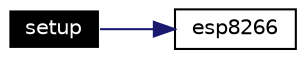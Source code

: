 digraph G
{
  edge [fontname="Helvetica",fontsize=10,labelfontname="Helvetica",labelfontsize=10];
  node [fontname="Helvetica",fontsize=10,shape=record];
  rankdir=LR;
  Node1 [label="setup",height=0.2,width=0.4,color="white", fillcolor="black", style="filled" fontcolor="white"];
  Node1 -> Node2 [color="midnightblue",fontsize=10,style="solid"];
  Node2 [label="esp8266",height=0.2,width=0.4,color="black", fillcolor="white", style="filled",URL="$wifi_01setup_012_8c.html#84acb83d0d23cbcd7a6e88593eaabb9b"];
}
